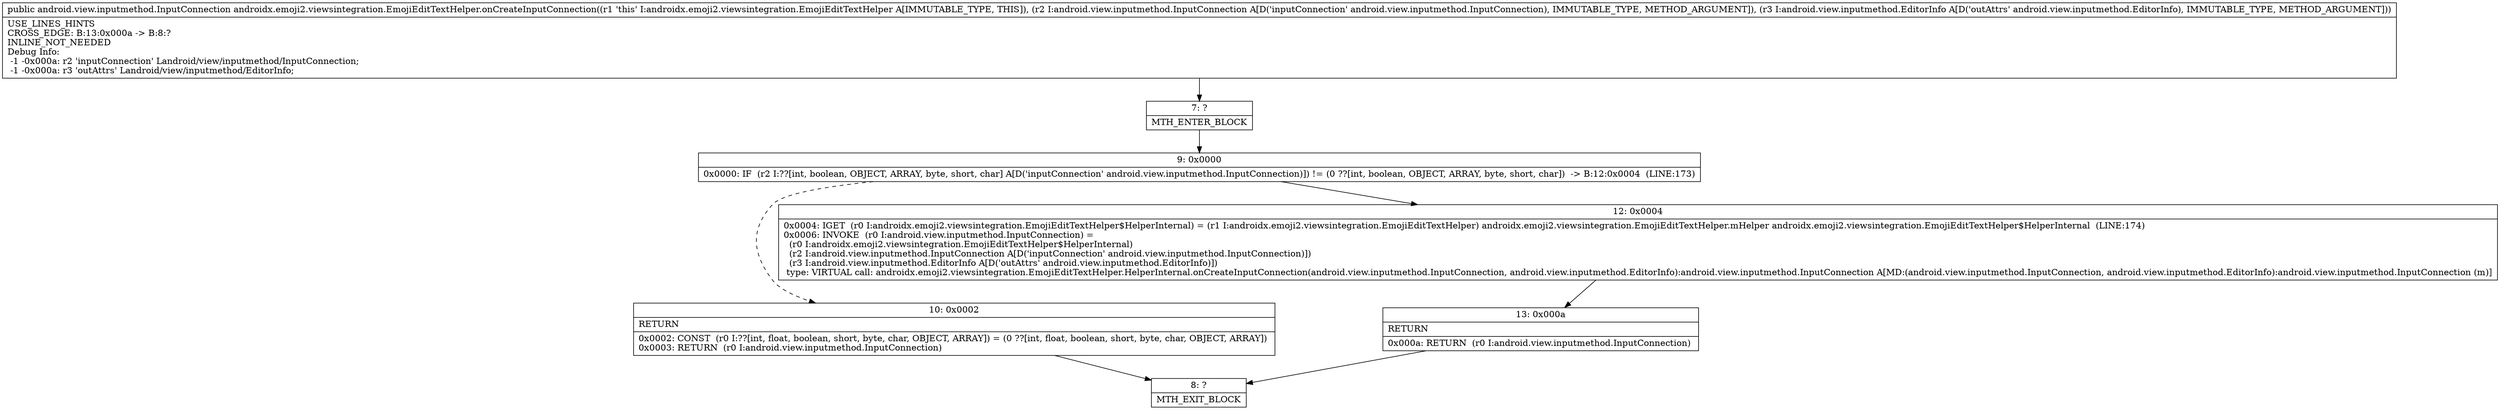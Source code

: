 digraph "CFG forandroidx.emoji2.viewsintegration.EmojiEditTextHelper.onCreateInputConnection(Landroid\/view\/inputmethod\/InputConnection;Landroid\/view\/inputmethod\/EditorInfo;)Landroid\/view\/inputmethod\/InputConnection;" {
Node_7 [shape=record,label="{7\:\ ?|MTH_ENTER_BLOCK\l}"];
Node_9 [shape=record,label="{9\:\ 0x0000|0x0000: IF  (r2 I:??[int, boolean, OBJECT, ARRAY, byte, short, char] A[D('inputConnection' android.view.inputmethod.InputConnection)]) != (0 ??[int, boolean, OBJECT, ARRAY, byte, short, char])  \-\> B:12:0x0004  (LINE:173)\l}"];
Node_10 [shape=record,label="{10\:\ 0x0002|RETURN\l|0x0002: CONST  (r0 I:??[int, float, boolean, short, byte, char, OBJECT, ARRAY]) = (0 ??[int, float, boolean, short, byte, char, OBJECT, ARRAY]) \l0x0003: RETURN  (r0 I:android.view.inputmethod.InputConnection) \l}"];
Node_8 [shape=record,label="{8\:\ ?|MTH_EXIT_BLOCK\l}"];
Node_12 [shape=record,label="{12\:\ 0x0004|0x0004: IGET  (r0 I:androidx.emoji2.viewsintegration.EmojiEditTextHelper$HelperInternal) = (r1 I:androidx.emoji2.viewsintegration.EmojiEditTextHelper) androidx.emoji2.viewsintegration.EmojiEditTextHelper.mHelper androidx.emoji2.viewsintegration.EmojiEditTextHelper$HelperInternal  (LINE:174)\l0x0006: INVOKE  (r0 I:android.view.inputmethod.InputConnection) = \l  (r0 I:androidx.emoji2.viewsintegration.EmojiEditTextHelper$HelperInternal)\l  (r2 I:android.view.inputmethod.InputConnection A[D('inputConnection' android.view.inputmethod.InputConnection)])\l  (r3 I:android.view.inputmethod.EditorInfo A[D('outAttrs' android.view.inputmethod.EditorInfo)])\l type: VIRTUAL call: androidx.emoji2.viewsintegration.EmojiEditTextHelper.HelperInternal.onCreateInputConnection(android.view.inputmethod.InputConnection, android.view.inputmethod.EditorInfo):android.view.inputmethod.InputConnection A[MD:(android.view.inputmethod.InputConnection, android.view.inputmethod.EditorInfo):android.view.inputmethod.InputConnection (m)]\l}"];
Node_13 [shape=record,label="{13\:\ 0x000a|RETURN\l|0x000a: RETURN  (r0 I:android.view.inputmethod.InputConnection) \l}"];
MethodNode[shape=record,label="{public android.view.inputmethod.InputConnection androidx.emoji2.viewsintegration.EmojiEditTextHelper.onCreateInputConnection((r1 'this' I:androidx.emoji2.viewsintegration.EmojiEditTextHelper A[IMMUTABLE_TYPE, THIS]), (r2 I:android.view.inputmethod.InputConnection A[D('inputConnection' android.view.inputmethod.InputConnection), IMMUTABLE_TYPE, METHOD_ARGUMENT]), (r3 I:android.view.inputmethod.EditorInfo A[D('outAttrs' android.view.inputmethod.EditorInfo), IMMUTABLE_TYPE, METHOD_ARGUMENT]))  | USE_LINES_HINTS\lCROSS_EDGE: B:13:0x000a \-\> B:8:?\lINLINE_NOT_NEEDED\lDebug Info:\l  \-1 \-0x000a: r2 'inputConnection' Landroid\/view\/inputmethod\/InputConnection;\l  \-1 \-0x000a: r3 'outAttrs' Landroid\/view\/inputmethod\/EditorInfo;\l}"];
MethodNode -> Node_7;Node_7 -> Node_9;
Node_9 -> Node_10[style=dashed];
Node_9 -> Node_12;
Node_10 -> Node_8;
Node_12 -> Node_13;
Node_13 -> Node_8;
}

